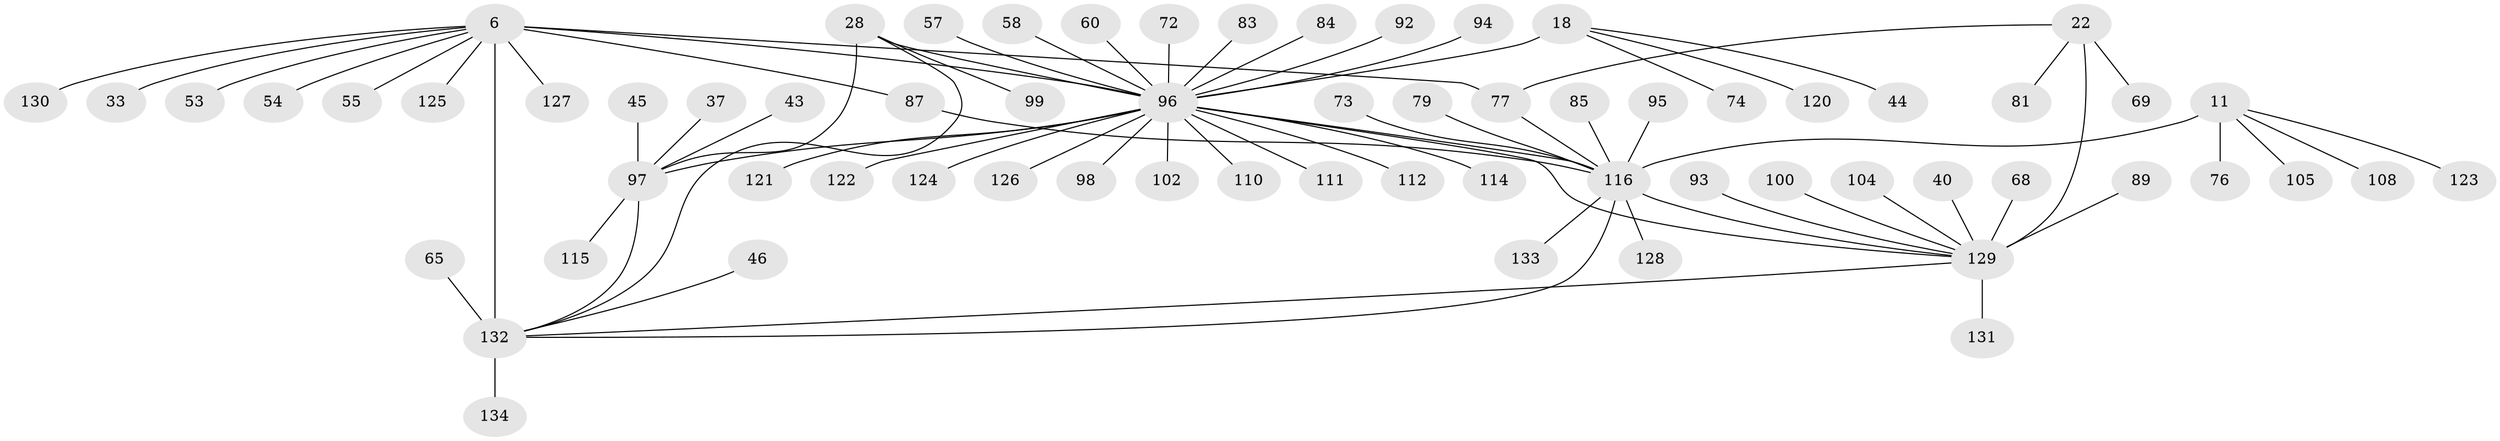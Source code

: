 // original degree distribution, {7: 0.04477611940298507, 10: 0.05223880597014925, 14: 0.007462686567164179, 8: 0.05223880597014925, 9: 0.022388059701492536, 12: 0.007462686567164179, 6: 0.022388059701492536, 11: 0.007462686567164179, 13: 0.007462686567164179, 1: 0.5746268656716418, 3: 0.05970149253731343, 2: 0.1417910447761194}
// Generated by graph-tools (version 1.1) at 2025/54/03/09/25 04:54:18]
// undirected, 67 vertices, 75 edges
graph export_dot {
graph [start="1"]
  node [color=gray90,style=filled];
  6 [super="+4"];
  11 [super="+9"];
  18 [super="+15"];
  22 [super="+20"];
  28 [super="+26"];
  33;
  37;
  40;
  43;
  44;
  45;
  46;
  53;
  54;
  55;
  57;
  58;
  60 [super="+51"];
  65;
  68;
  69;
  72;
  73;
  74 [super="+61"];
  76;
  77 [super="+64"];
  79 [super="+70"];
  81;
  83 [super="+49"];
  84;
  85;
  87;
  89;
  92;
  93;
  94;
  95;
  96 [super="+63+86+14+66+35+82+31+41+42+47"];
  97 [super="+32"];
  98;
  99;
  100 [super="+71"];
  102 [super="+88"];
  104;
  105;
  108 [super="+90"];
  110 [super="+103+109"];
  111;
  112;
  114;
  115;
  116 [super="+12+50+10+52+56"];
  120;
  121;
  122;
  123;
  124;
  125;
  126;
  127;
  128;
  129 [super="+24+38"];
  130;
  131;
  132 [super="+3+118+101+106+107+113+119+5"];
  133 [super="+117"];
  134 [super="+62"];
  6 -- 127;
  6 -- 33;
  6 -- 130;
  6 -- 53;
  6 -- 87;
  6 -- 55;
  6 -- 54;
  6 -- 125;
  6 -- 77;
  6 -- 132 [weight=9];
  6 -- 96 [weight=4];
  11 -- 123;
  11 -- 105;
  11 -- 76;
  11 -- 108;
  11 -- 116 [weight=8];
  18 -- 44;
  18 -- 120;
  18 -- 74;
  18 -- 96 [weight=9];
  22 -- 69;
  22 -- 81;
  22 -- 77;
  22 -- 129 [weight=8];
  28 -- 99;
  28 -- 132;
  28 -- 96 [weight=5];
  28 -- 97 [weight=4];
  37 -- 97;
  40 -- 129;
  43 -- 97;
  45 -- 97;
  46 -- 132;
  57 -- 96;
  58 -- 96;
  60 -- 96;
  65 -- 132;
  68 -- 129;
  72 -- 96;
  73 -- 116;
  77 -- 116;
  79 -- 116;
  83 -- 96;
  84 -- 96;
  85 -- 116;
  87 -- 116;
  89 -- 129;
  92 -- 96;
  93 -- 129;
  94 -- 96;
  95 -- 116;
  96 -- 121;
  96 -- 110;
  96 -- 111;
  96 -- 114;
  96 -- 122;
  96 -- 98;
  96 -- 112;
  96 -- 124;
  96 -- 126;
  96 -- 102;
  96 -- 116 [weight=2];
  96 -- 97 [weight=4];
  96 -- 129 [weight=2];
  97 -- 132;
  97 -- 115;
  100 -- 129;
  104 -- 129;
  116 -- 132 [weight=2];
  116 -- 128;
  116 -- 133;
  116 -- 129 [weight=2];
  129 -- 131;
  129 -- 132 [weight=2];
  132 -- 134;
}
